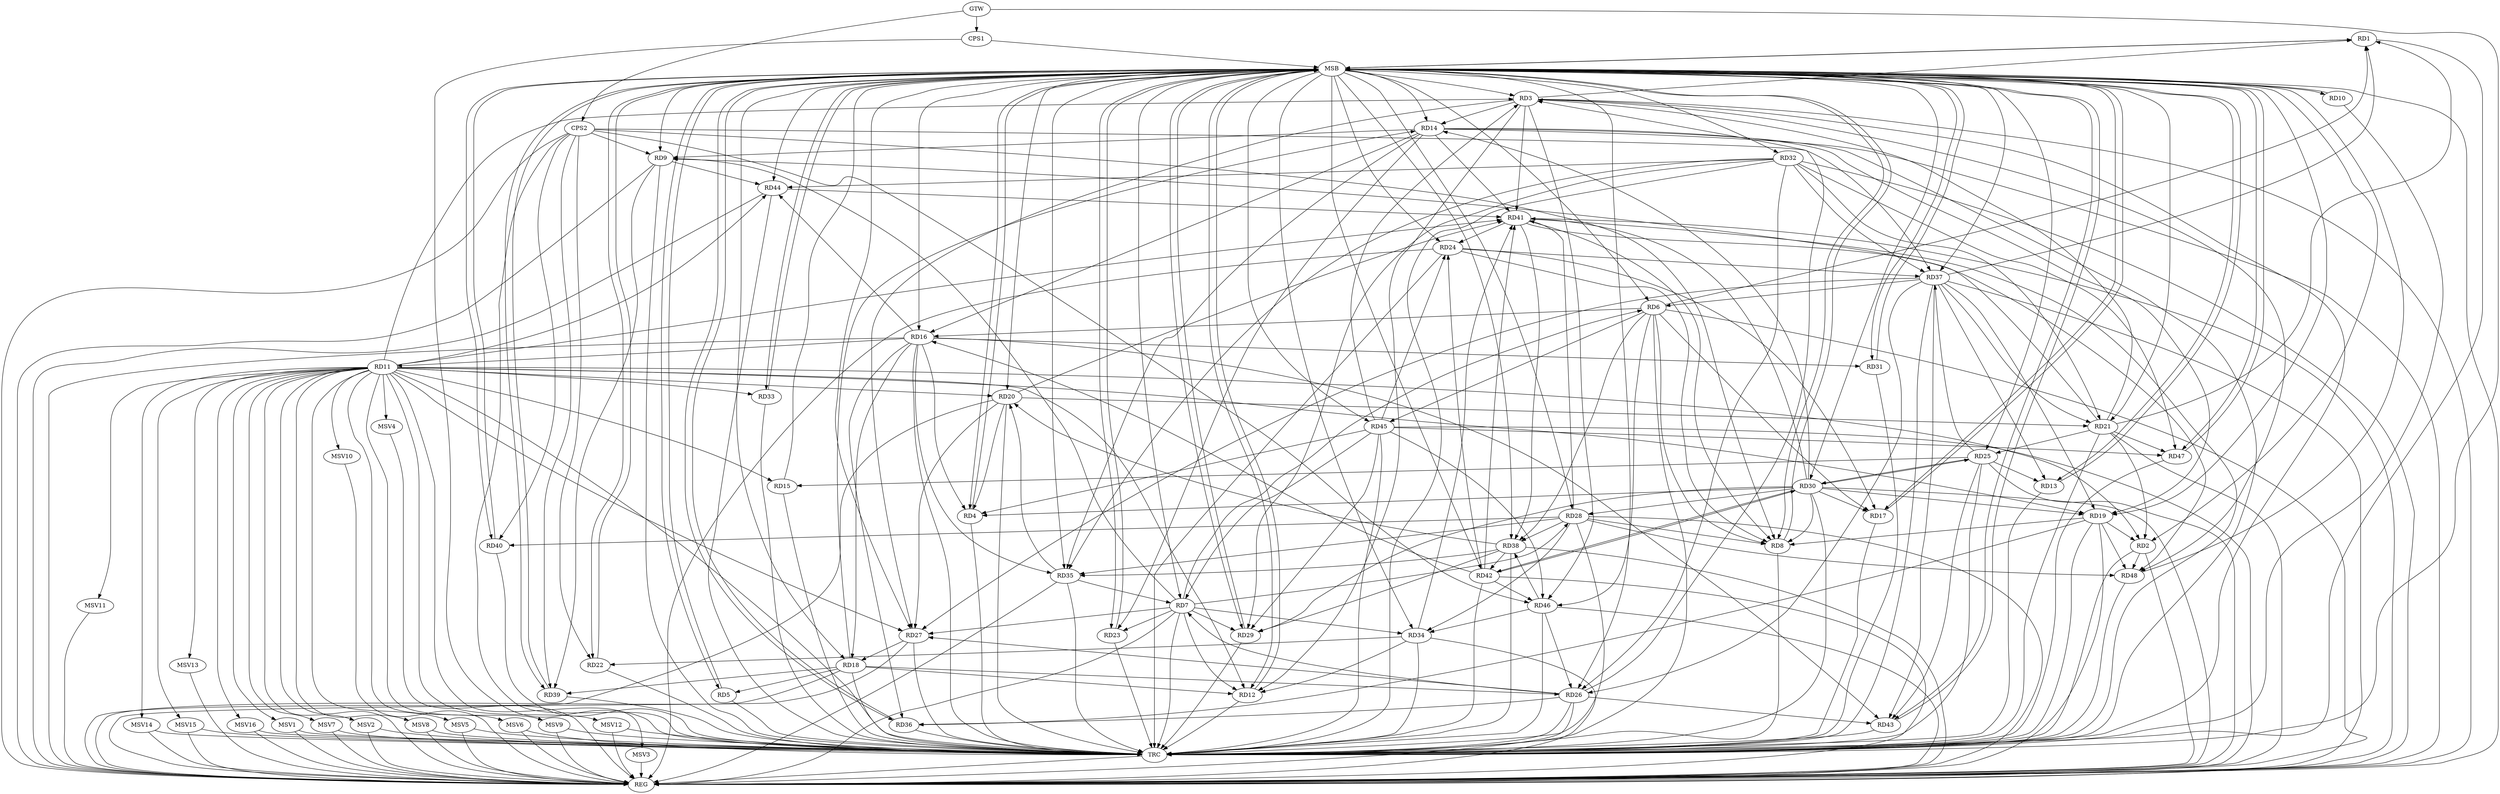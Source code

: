 strict digraph G {
  RD1 [ label="RD1" ];
  RD2 [ label="RD2" ];
  RD3 [ label="RD3" ];
  RD4 [ label="RD4" ];
  RD5 [ label="RD5" ];
  RD6 [ label="RD6" ];
  RD7 [ label="RD7" ];
  RD8 [ label="RD8" ];
  RD9 [ label="RD9" ];
  RD10 [ label="RD10" ];
  RD11 [ label="RD11" ];
  RD12 [ label="RD12" ];
  RD13 [ label="RD13" ];
  RD14 [ label="RD14" ];
  RD15 [ label="RD15" ];
  RD16 [ label="RD16" ];
  RD17 [ label="RD17" ];
  RD18 [ label="RD18" ];
  RD19 [ label="RD19" ];
  RD20 [ label="RD20" ];
  RD21 [ label="RD21" ];
  RD22 [ label="RD22" ];
  RD23 [ label="RD23" ];
  RD24 [ label="RD24" ];
  RD25 [ label="RD25" ];
  RD26 [ label="RD26" ];
  RD27 [ label="RD27" ];
  RD28 [ label="RD28" ];
  RD29 [ label="RD29" ];
  RD30 [ label="RD30" ];
  RD31 [ label="RD31" ];
  RD32 [ label="RD32" ];
  RD33 [ label="RD33" ];
  RD34 [ label="RD34" ];
  RD35 [ label="RD35" ];
  RD36 [ label="RD36" ];
  RD37 [ label="RD37" ];
  RD38 [ label="RD38" ];
  RD39 [ label="RD39" ];
  RD40 [ label="RD40" ];
  RD41 [ label="RD41" ];
  RD42 [ label="RD42" ];
  RD43 [ label="RD43" ];
  RD44 [ label="RD44" ];
  RD45 [ label="RD45" ];
  RD46 [ label="RD46" ];
  RD47 [ label="RD47" ];
  RD48 [ label="RD48" ];
  CPS1 [ label="CPS1" ];
  CPS2 [ label="CPS2" ];
  GTW [ label="GTW" ];
  REG [ label="REG" ];
  MSB [ label="MSB" ];
  TRC [ label="TRC" ];
  MSV1 [ label="MSV1" ];
  MSV2 [ label="MSV2" ];
  MSV3 [ label="MSV3" ];
  MSV4 [ label="MSV4" ];
  MSV5 [ label="MSV5" ];
  MSV6 [ label="MSV6" ];
  MSV7 [ label="MSV7" ];
  MSV8 [ label="MSV8" ];
  MSV9 [ label="MSV9" ];
  MSV10 [ label="MSV10" ];
  MSV11 [ label="MSV11" ];
  MSV12 [ label="MSV12" ];
  MSV13 [ label="MSV13" ];
  MSV14 [ label="MSV14" ];
  MSV15 [ label="MSV15" ];
  MSV16 [ label="MSV16" ];
  RD3 -> RD1;
  RD6 -> RD1;
  RD21 -> RD1;
  RD37 -> RD1;
  RD11 -> RD2;
  RD19 -> RD2;
  RD21 -> RD2;
  RD2 -> RD48;
  RD11 -> RD3;
  RD3 -> RD12;
  RD3 -> RD14;
  RD21 -> RD3;
  RD26 -> RD3;
  RD3 -> RD27;
  RD3 -> RD41;
  RD45 -> RD3;
  RD3 -> RD46;
  RD3 -> RD48;
  RD16 -> RD4;
  RD20 -> RD4;
  RD30 -> RD4;
  RD45 -> RD4;
  RD18 -> RD5;
  RD7 -> RD6;
  RD6 -> RD8;
  RD6 -> RD16;
  RD6 -> RD17;
  RD37 -> RD6;
  RD6 -> RD38;
  RD6 -> RD45;
  RD6 -> RD46;
  RD7 -> RD9;
  RD7 -> RD12;
  RD7 -> RD23;
  RD26 -> RD7;
  RD7 -> RD27;
  RD7 -> RD28;
  RD7 -> RD29;
  RD7 -> RD34;
  RD35 -> RD7;
  RD45 -> RD7;
  RD19 -> RD8;
  RD24 -> RD8;
  RD28 -> RD8;
  RD30 -> RD8;
  RD41 -> RD8;
  RD14 -> RD9;
  RD21 -> RD9;
  RD9 -> RD39;
  RD9 -> RD44;
  RD11 -> RD12;
  RD11 -> RD15;
  RD16 -> RD11;
  RD11 -> RD19;
  RD11 -> RD20;
  RD11 -> RD27;
  RD11 -> RD33;
  RD11 -> RD41;
  RD11 -> RD44;
  RD18 -> RD12;
  RD34 -> RD12;
  RD25 -> RD13;
  RD37 -> RD13;
  RD14 -> RD16;
  RD18 -> RD14;
  RD14 -> RD19;
  RD14 -> RD23;
  RD30 -> RD14;
  RD14 -> RD35;
  RD14 -> RD41;
  RD25 -> RD15;
  RD16 -> RD18;
  RD16 -> RD31;
  RD16 -> RD35;
  RD16 -> RD36;
  RD42 -> RD16;
  RD16 -> RD43;
  RD16 -> RD44;
  RD24 -> RD17;
  RD30 -> RD17;
  RD18 -> RD26;
  RD27 -> RD18;
  RD18 -> RD39;
  RD30 -> RD19;
  RD19 -> RD36;
  RD37 -> RD19;
  RD19 -> RD48;
  RD20 -> RD21;
  RD20 -> RD27;
  RD35 -> RD20;
  RD38 -> RD20;
  RD20 -> RD41;
  RD21 -> RD25;
  RD32 -> RD21;
  RD37 -> RD21;
  RD21 -> RD47;
  RD34 -> RD22;
  RD24 -> RD37;
  RD41 -> RD24;
  RD42 -> RD24;
  RD45 -> RD24;
  RD25 -> RD30;
  RD30 -> RD25;
  RD25 -> RD37;
  RD25 -> RD43;
  RD26 -> RD27;
  RD32 -> RD26;
  RD26 -> RD36;
  RD37 -> RD26;
  RD26 -> RD43;
  RD46 -> RD26;
  RD37 -> RD27;
  RD30 -> RD28;
  RD28 -> RD34;
  RD28 -> RD35;
  RD28 -> RD38;
  RD28 -> RD40;
  RD28 -> RD41;
  RD28 -> RD48;
  RD30 -> RD29;
  RD32 -> RD29;
  RD38 -> RD29;
  RD45 -> RD29;
  RD30 -> RD41;
  RD30 -> RD42;
  RD42 -> RD30;
  RD32 -> RD35;
  RD32 -> RD37;
  RD32 -> RD44;
  RD32 -> RD47;
  RD34 -> RD41;
  RD46 -> RD34;
  RD38 -> RD35;
  RD37 -> RD43;
  RD41 -> RD38;
  RD38 -> RD42;
  RD46 -> RD38;
  RD42 -> RD41;
  RD44 -> RD41;
  RD41 -> RD48;
  RD42 -> RD46;
  RD45 -> RD46;
  RD45 -> RD47;
  CPS2 -> RD9;
  CPS2 -> RD46;
  CPS2 -> RD37;
  CPS2 -> RD40;
  CPS2 -> RD8;
  CPS2 -> RD39;
  CPS2 -> RD22;
  GTW -> CPS1;
  GTW -> CPS2;
  RD2 -> REG;
  RD3 -> REG;
  RD6 -> REG;
  RD7 -> REG;
  RD9 -> REG;
  RD11 -> REG;
  RD14 -> REG;
  RD16 -> REG;
  RD18 -> REG;
  RD19 -> REG;
  RD20 -> REG;
  RD21 -> REG;
  RD24 -> REG;
  RD25 -> REG;
  RD26 -> REG;
  RD27 -> REG;
  RD28 -> REG;
  RD30 -> REG;
  RD32 -> REG;
  RD34 -> REG;
  RD35 -> REG;
  RD37 -> REG;
  RD38 -> REG;
  RD41 -> REG;
  RD42 -> REG;
  RD44 -> REG;
  RD45 -> REG;
  RD46 -> REG;
  CPS2 -> REG;
  RD1 -> MSB;
  MSB -> RD8;
  MSB -> RD9;
  MSB -> RD10;
  MSB -> RD20;
  MSB -> RD30;
  MSB -> RD32;
  MSB -> REG;
  RD4 -> MSB;
  MSB -> RD7;
  MSB -> RD19;
  RD5 -> MSB;
  MSB -> RD22;
  MSB -> RD23;
  MSB -> RD24;
  MSB -> RD35;
  RD8 -> MSB;
  MSB -> RD2;
  MSB -> RD18;
  MSB -> RD33;
  MSB -> RD40;
  MSB -> RD42;
  RD10 -> MSB;
  MSB -> RD29;
  MSB -> RD37;
  RD12 -> MSB;
  MSB -> RD1;
  MSB -> RD27;
  MSB -> RD36;
  MSB -> RD45;
  MSB -> RD47;
  RD13 -> MSB;
  MSB -> RD44;
  RD15 -> MSB;
  MSB -> RD6;
  MSB -> RD14;
  MSB -> RD21;
  MSB -> RD31;
  RD17 -> MSB;
  MSB -> RD26;
  RD22 -> MSB;
  MSB -> RD3;
  MSB -> RD13;
  RD23 -> MSB;
  MSB -> RD5;
  RD29 -> MSB;
  MSB -> RD28;
  RD31 -> MSB;
  MSB -> RD12;
  RD33 -> MSB;
  MSB -> RD38;
  MSB -> RD39;
  RD36 -> MSB;
  RD39 -> MSB;
  RD40 -> MSB;
  MSB -> RD43;
  RD43 -> MSB;
  MSB -> RD25;
  RD47 -> MSB;
  MSB -> RD17;
  MSB -> RD34;
  RD48 -> MSB;
  MSB -> RD16;
  CPS1 -> MSB;
  MSB -> RD4;
  RD1 -> TRC;
  RD2 -> TRC;
  RD3 -> TRC;
  RD4 -> TRC;
  RD5 -> TRC;
  RD6 -> TRC;
  RD7 -> TRC;
  RD8 -> TRC;
  RD9 -> TRC;
  RD10 -> TRC;
  RD11 -> TRC;
  RD12 -> TRC;
  RD13 -> TRC;
  RD14 -> TRC;
  RD15 -> TRC;
  RD16 -> TRC;
  RD17 -> TRC;
  RD18 -> TRC;
  RD19 -> TRC;
  RD20 -> TRC;
  RD21 -> TRC;
  RD22 -> TRC;
  RD23 -> TRC;
  RD24 -> TRC;
  RD25 -> TRC;
  RD26 -> TRC;
  RD27 -> TRC;
  RD28 -> TRC;
  RD29 -> TRC;
  RD30 -> TRC;
  RD31 -> TRC;
  RD32 -> TRC;
  RD33 -> TRC;
  RD34 -> TRC;
  RD35 -> TRC;
  RD36 -> TRC;
  RD37 -> TRC;
  RD38 -> TRC;
  RD39 -> TRC;
  RD40 -> TRC;
  RD41 -> TRC;
  RD42 -> TRC;
  RD43 -> TRC;
  RD44 -> TRC;
  RD45 -> TRC;
  RD46 -> TRC;
  RD47 -> TRC;
  RD48 -> TRC;
  CPS1 -> TRC;
  CPS2 -> TRC;
  GTW -> TRC;
  TRC -> REG;
  RD11 -> MSV1;
  RD11 -> MSV2;
  RD11 -> MSV3;
  RD11 -> MSV4;
  RD11 -> MSV5;
  MSV1 -> REG;
  MSV1 -> TRC;
  MSV2 -> REG;
  MSV2 -> TRC;
  MSV3 -> REG;
  MSV4 -> REG;
  MSV5 -> REG;
  MSV5 -> TRC;
  RD11 -> MSV6;
  MSV6 -> REG;
  MSV6 -> TRC;
  RD11 -> MSV7;
  RD11 -> MSV8;
  MSV7 -> REG;
  MSV7 -> TRC;
  MSV8 -> REG;
  MSV8 -> TRC;
  RD11 -> MSV9;
  RD11 -> MSV10;
  MSV9 -> REG;
  MSV9 -> TRC;
  MSV10 -> REG;
  RD11 -> MSV11;
  MSV11 -> REG;
  RD11 -> MSV12;
  MSV12 -> REG;
  MSV12 -> TRC;
  RD11 -> MSV13;
  MSV13 -> REG;
  RD11 -> MSV14;
  MSV14 -> REG;
  MSV14 -> TRC;
  RD11 -> MSV15;
  RD11 -> MSV16;
  MSV15 -> REG;
  MSV15 -> TRC;
  MSV16 -> REG;
  MSV16 -> TRC;
}
